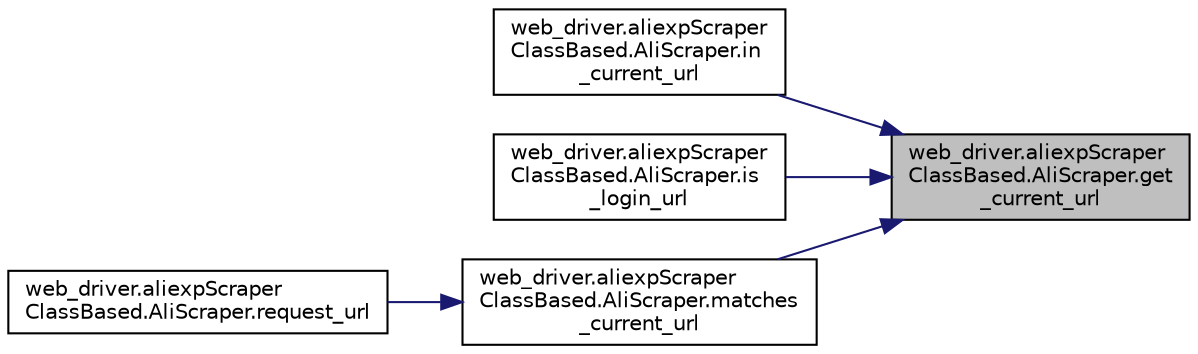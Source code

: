 digraph "web_driver.aliexpScraperClassBased.AliScraper.get_current_url"
{
 // LATEX_PDF_SIZE
  edge [fontname="Helvetica",fontsize="10",labelfontname="Helvetica",labelfontsize="10"];
  node [fontname="Helvetica",fontsize="10",shape=record];
  rankdir="RL";
  Node1 [label="web_driver.aliexpScraper\lClassBased.AliScraper.get\l_current_url",height=0.2,width=0.4,color="black", fillcolor="grey75", style="filled", fontcolor="black",tooltip=" "];
  Node1 -> Node2 [dir="back",color="midnightblue",fontsize="10",style="solid",fontname="Helvetica"];
  Node2 [label="web_driver.aliexpScraper\lClassBased.AliScraper.in\l_current_url",height=0.2,width=0.4,color="black", fillcolor="white", style="filled",URL="$d0/d8b/classweb__driver_1_1aliexp_scraper_class_based_1_1_ali_scraper_ab33fd7194238e895692123f84363090b.html#ab33fd7194238e895692123f84363090b",tooltip=" "];
  Node1 -> Node3 [dir="back",color="midnightblue",fontsize="10",style="solid",fontname="Helvetica"];
  Node3 [label="web_driver.aliexpScraper\lClassBased.AliScraper.is\l_login_url",height=0.2,width=0.4,color="black", fillcolor="white", style="filled",URL="$d0/d8b/classweb__driver_1_1aliexp_scraper_class_based_1_1_ali_scraper_abff8ceb5907baaa871ddb7c356a8f93c.html#abff8ceb5907baaa871ddb7c356a8f93c",tooltip=" "];
  Node1 -> Node4 [dir="back",color="midnightblue",fontsize="10",style="solid",fontname="Helvetica"];
  Node4 [label="web_driver.aliexpScraper\lClassBased.AliScraper.matches\l_current_url",height=0.2,width=0.4,color="black", fillcolor="white", style="filled",URL="$d0/d8b/classweb__driver_1_1aliexp_scraper_class_based_1_1_ali_scraper_a34f80e387a04380001847a40f68d7683.html#a34f80e387a04380001847a40f68d7683",tooltip=" "];
  Node4 -> Node5 [dir="back",color="midnightblue",fontsize="10",style="solid",fontname="Helvetica"];
  Node5 [label="web_driver.aliexpScraper\lClassBased.AliScraper.request_url",height=0.2,width=0.4,color="black", fillcolor="white", style="filled",URL="$d0/d8b/classweb__driver_1_1aliexp_scraper_class_based_1_1_ali_scraper_a47c092f14615856435c45163087eb521.html#a47c092f14615856435c45163087eb521",tooltip=" "];
}
